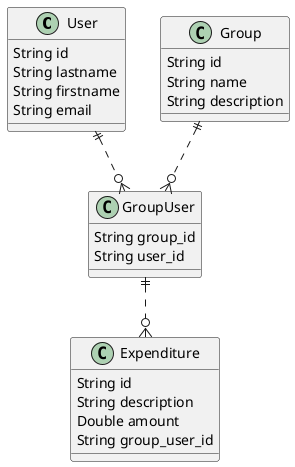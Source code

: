 @startuml

class User {
    String id
    String lastname
    String firstname
    String email
}


class Expenditure {
    String id
    String description
    Double amount
    String group_user_id
}

class Group {
    String id
    String name
    String description
}

class GroupUser {
    String group_id
    String user_id
}


GroupUser ||..o{ Expenditure
User ||..o{ GroupUser
Group ||..o{ GroupUser


@enduml